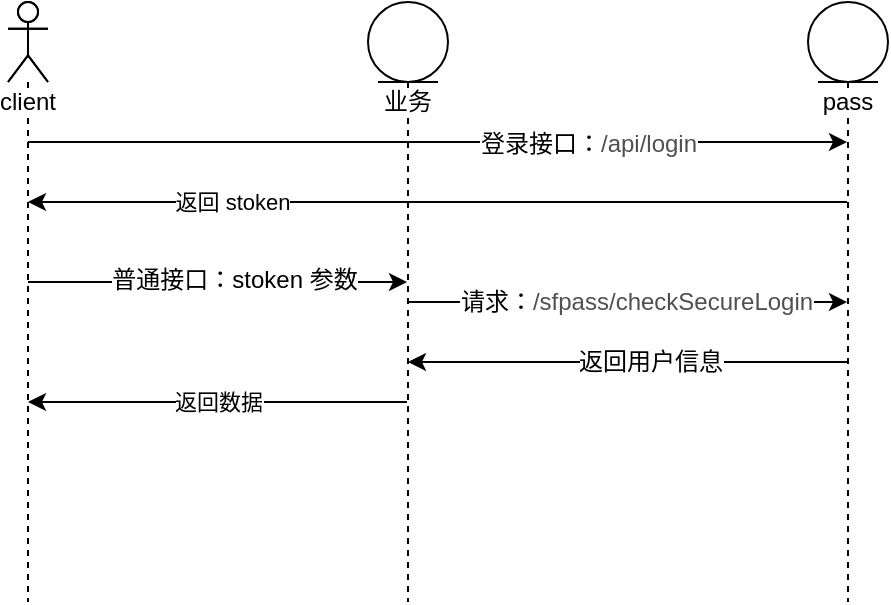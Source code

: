 <mxfile version="12.5.1" type="github">
  <diagram id="4CY0Z-3kC5zHqu2Utp69" name="第 1 页">
    <mxGraphModel dx="1373" dy="773" grid="1" gridSize="10" guides="1" tooltips="1" connect="1" arrows="1" fold="1" page="1" pageScale="1" pageWidth="827" pageHeight="1169" math="0" shadow="0">
      <root>
        <mxCell id="0"/>
        <mxCell id="1" parent="0"/>
        <mxCell id="Qz2TnbW-IGk7qjdrBz__-1" value="" style="shape=umlLifeline;participant=umlActor;perimeter=lifelinePerimeter;whiteSpace=wrap;html=1;container=1;collapsible=0;recursiveResize=0;verticalAlign=top;spacingTop=36;labelBackgroundColor=#ffffff;outlineConnect=0;" parent="1" vertex="1">
          <mxGeometry x="100" y="100" width="20" height="300" as="geometry"/>
        </mxCell>
        <mxCell id="WQuvswRusb364pm6An9j-1" style="edgeStyle=orthogonalEdgeStyle;rounded=0;orthogonalLoop=1;jettySize=auto;html=1;" edge="1" parent="1" source="Qz2TnbW-IGk7qjdrBz__-3" target="Qz2TnbW-IGk7qjdrBz__-4">
          <mxGeometry relative="1" as="geometry"/>
        </mxCell>
        <mxCell id="WQuvswRusb364pm6An9j-2" value="请求：&lt;span style=&quot;color: rgb(80 , 80 , 80) ; font-family: &amp;#34;opensans&amp;#34; , &amp;#34;helvetica&amp;#34; , &amp;#34;arial&amp;#34; , sans-serif ; text-align: left ; white-space: pre-wrap&quot;&gt;/sfpass/checkSecureLogin&lt;/span&gt;" style="text;html=1;align=center;verticalAlign=middle;resizable=0;points=[];labelBackgroundColor=#ffffff;" vertex="1" connectable="0" parent="WQuvswRusb364pm6An9j-1">
          <mxGeometry x="0.232" relative="1" as="geometry">
            <mxPoint x="-21.5" as="offset"/>
          </mxGeometry>
        </mxCell>
        <mxCell id="WQuvswRusb364pm6An9j-6" value="返回数据" style="edgeStyle=orthogonalEdgeStyle;rounded=0;orthogonalLoop=1;jettySize=auto;html=1;" edge="1" parent="1" source="Qz2TnbW-IGk7qjdrBz__-3" target="Qz2TnbW-IGk7qjdrBz__-5">
          <mxGeometry relative="1" as="geometry">
            <Array as="points">
              <mxPoint x="150" y="300"/>
              <mxPoint x="150" y="300"/>
            </Array>
          </mxGeometry>
        </mxCell>
        <mxCell id="Qz2TnbW-IGk7qjdrBz__-3" value="业务" style="shape=umlLifeline;participant=umlEntity;perimeter=lifelinePerimeter;whiteSpace=wrap;html=1;container=1;collapsible=0;recursiveResize=0;verticalAlign=top;spacingTop=36;labelBackgroundColor=#ffffff;outlineConnect=0;" parent="1" vertex="1">
          <mxGeometry x="280" y="100" width="40" height="300" as="geometry"/>
        </mxCell>
        <mxCell id="Qz2TnbW-IGk7qjdrBz__-13" value="返回 stoken" style="edgeStyle=orthogonalEdgeStyle;rounded=0;orthogonalLoop=1;jettySize=auto;html=1;" parent="1" source="Qz2TnbW-IGk7qjdrBz__-4" target="Qz2TnbW-IGk7qjdrBz__-5" edge="1">
          <mxGeometry x="0.51" relative="1" as="geometry">
            <Array as="points">
              <mxPoint x="430" y="200"/>
              <mxPoint x="430" y="200"/>
            </Array>
            <mxPoint x="1" as="offset"/>
          </mxGeometry>
        </mxCell>
        <mxCell id="WQuvswRusb364pm6An9j-3" style="edgeStyle=orthogonalEdgeStyle;rounded=0;orthogonalLoop=1;jettySize=auto;html=1;" edge="1" parent="1" source="Qz2TnbW-IGk7qjdrBz__-4" target="Qz2TnbW-IGk7qjdrBz__-3">
          <mxGeometry relative="1" as="geometry">
            <Array as="points">
              <mxPoint x="400" y="280"/>
              <mxPoint x="400" y="280"/>
            </Array>
          </mxGeometry>
        </mxCell>
        <mxCell id="WQuvswRusb364pm6An9j-4" value="返回用户信息" style="text;html=1;align=center;verticalAlign=middle;resizable=0;points=[];labelBackgroundColor=#ffffff;" vertex="1" connectable="0" parent="WQuvswRusb364pm6An9j-3">
          <mxGeometry x="0.086" y="-19" relative="1" as="geometry">
            <mxPoint x="20" y="19" as="offset"/>
          </mxGeometry>
        </mxCell>
        <mxCell id="Qz2TnbW-IGk7qjdrBz__-4" value="pass" style="shape=umlLifeline;participant=umlEntity;perimeter=lifelinePerimeter;whiteSpace=wrap;html=1;container=1;collapsible=0;recursiveResize=0;verticalAlign=top;spacingTop=36;labelBackgroundColor=#ffffff;outlineConnect=0;" parent="1" vertex="1">
          <mxGeometry x="500" y="100" width="40" height="300" as="geometry"/>
        </mxCell>
        <mxCell id="Qz2TnbW-IGk7qjdrBz__-10" style="edgeStyle=orthogonalEdgeStyle;rounded=0;orthogonalLoop=1;jettySize=auto;html=1;" parent="1" source="Qz2TnbW-IGk7qjdrBz__-5" target="Qz2TnbW-IGk7qjdrBz__-4" edge="1">
          <mxGeometry relative="1" as="geometry">
            <Array as="points">
              <mxPoint x="390" y="170"/>
              <mxPoint x="390" y="170"/>
            </Array>
          </mxGeometry>
        </mxCell>
        <mxCell id="Qz2TnbW-IGk7qjdrBz__-11" value="登录接口：&lt;span style=&quot;color: rgb(80 , 80 , 80) ; font-family: &amp;#34;opensans&amp;#34; , &amp;#34;helvetica&amp;#34; , &amp;#34;arial&amp;#34; , sans-serif ; text-align: left ; white-space: pre-wrap&quot;&gt;/api/login&lt;/span&gt;" style="text;html=1;align=center;verticalAlign=middle;resizable=0;points=[];labelBackgroundColor=#ffffff;" parent="Qz2TnbW-IGk7qjdrBz__-10" vertex="1" connectable="0">
          <mxGeometry x="0.124" y="-71" relative="1" as="geometry">
            <mxPoint x="49.5" y="-70" as="offset"/>
          </mxGeometry>
        </mxCell>
        <mxCell id="Qz2TnbW-IGk7qjdrBz__-14" style="edgeStyle=orthogonalEdgeStyle;rounded=0;orthogonalLoop=1;jettySize=auto;html=1;" parent="1" source="Qz2TnbW-IGk7qjdrBz__-5" target="Qz2TnbW-IGk7qjdrBz__-3" edge="1">
          <mxGeometry relative="1" as="geometry">
            <Array as="points">
              <mxPoint x="270" y="240"/>
              <mxPoint x="270" y="240"/>
            </Array>
          </mxGeometry>
        </mxCell>
        <mxCell id="Qz2TnbW-IGk7qjdrBz__-15" value="普通接口：stoken 参数" style="text;html=1;align=center;verticalAlign=middle;resizable=0;points=[];labelBackgroundColor=#ffffff;" parent="Qz2TnbW-IGk7qjdrBz__-14" vertex="1" connectable="0">
          <mxGeometry x="0.089" y="1" relative="1" as="geometry">
            <mxPoint as="offset"/>
          </mxGeometry>
        </mxCell>
        <mxCell id="Qz2TnbW-IGk7qjdrBz__-5" value="client" style="shape=umlLifeline;participant=umlActor;perimeter=lifelinePerimeter;whiteSpace=wrap;html=1;container=1;collapsible=0;recursiveResize=0;verticalAlign=top;spacingTop=36;labelBackgroundColor=#ffffff;outlineConnect=0;" parent="1" vertex="1">
          <mxGeometry x="100" y="100" width="20" height="300" as="geometry"/>
        </mxCell>
      </root>
    </mxGraphModel>
  </diagram>
</mxfile>
